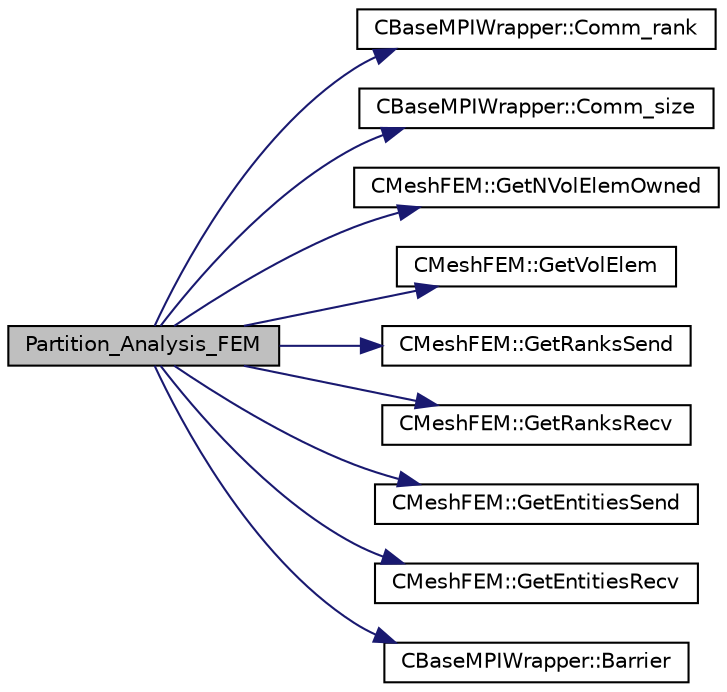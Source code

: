 digraph "Partition_Analysis_FEM"
{
  edge [fontname="Helvetica",fontsize="10",labelfontname="Helvetica",labelfontsize="10"];
  node [fontname="Helvetica",fontsize="10",shape=record];
  rankdir="LR";
  Node19 [label="Partition_Analysis_FEM",height=0.2,width=0.4,color="black", fillcolor="grey75", style="filled", fontcolor="black"];
  Node19 -> Node20 [color="midnightblue",fontsize="10",style="solid",fontname="Helvetica"];
  Node20 [label="CBaseMPIWrapper::Comm_rank",height=0.2,width=0.4,color="black", fillcolor="white", style="filled",URL="$class_c_base_m_p_i_wrapper.html#a787ecf1f0d1b905134654c17875c1563"];
  Node19 -> Node21 [color="midnightblue",fontsize="10",style="solid",fontname="Helvetica"];
  Node21 [label="CBaseMPIWrapper::Comm_size",height=0.2,width=0.4,color="black", fillcolor="white", style="filled",URL="$class_c_base_m_p_i_wrapper.html#ad6d1d2360f72e61aa0ac75b66e71fa78"];
  Node19 -> Node22 [color="midnightblue",fontsize="10",style="solid",fontname="Helvetica"];
  Node22 [label="CMeshFEM::GetNVolElemOwned",height=0.2,width=0.4,color="black", fillcolor="white", style="filled",URL="$class_c_mesh_f_e_m.html#a665c7319b3d55a66ba83cd074b35f9a5",tooltip="Function, which makes available the number of owned volume elements in the local FEM mesh..."];
  Node19 -> Node23 [color="midnightblue",fontsize="10",style="solid",fontname="Helvetica"];
  Node23 [label="CMeshFEM::GetVolElem",height=0.2,width=0.4,color="black", fillcolor="white", style="filled",URL="$class_c_mesh_f_e_m.html#a838a7b4f4ad6edcf019a90113a09b290",tooltip="Function, which makes available the volume elements in the local FEM mesh. "];
  Node19 -> Node24 [color="midnightblue",fontsize="10",style="solid",fontname="Helvetica"];
  Node24 [label="CMeshFEM::GetRanksSend",height=0.2,width=0.4,color="black", fillcolor="white", style="filled",URL="$class_c_mesh_f_e_m.html#aed3107fd85604d7461e62b4d10624744",tooltip="Function, which makes available the vector of send ranks as a const reference. "];
  Node19 -> Node25 [color="midnightblue",fontsize="10",style="solid",fontname="Helvetica"];
  Node25 [label="CMeshFEM::GetRanksRecv",height=0.2,width=0.4,color="black", fillcolor="white", style="filled",URL="$class_c_mesh_f_e_m.html#a77083c260f7414aebd965f8acc6b06c2",tooltip="Function, which makes available the vector of receive ranks as a const reference. ..."];
  Node19 -> Node26 [color="midnightblue",fontsize="10",style="solid",fontname="Helvetica"];
  Node26 [label="CMeshFEM::GetEntitiesSend",height=0.2,width=0.4,color="black", fillcolor="white", style="filled",URL="$class_c_mesh_f_e_m.html#a5aad0edfb69733376406772385e3b7b8",tooltip="Function, which makes available the vector of vectors containing the send entities as a const referen..."];
  Node19 -> Node27 [color="midnightblue",fontsize="10",style="solid",fontname="Helvetica"];
  Node27 [label="CMeshFEM::GetEntitiesRecv",height=0.2,width=0.4,color="black", fillcolor="white", style="filled",URL="$class_c_mesh_f_e_m.html#a40be25094dbd18e97a336e62f97410b1",tooltip="Function, which makes available the vector of vectors containing the receive entities as a const refe..."];
  Node19 -> Node28 [color="midnightblue",fontsize="10",style="solid",fontname="Helvetica"];
  Node28 [label="CBaseMPIWrapper::Barrier",height=0.2,width=0.4,color="black", fillcolor="white", style="filled",URL="$class_c_base_m_p_i_wrapper.html#a07f24df31c87ac960540ce8ac2b407d2"];
}
